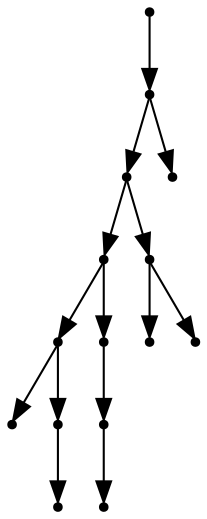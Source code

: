 digraph {
  14 [shape=point];
  13 [shape=point];
  11 [shape=point];
  7 [shape=point];
  3 [shape=point];
  0 [shape=point];
  2 [shape=point];
  1 [shape=point];
  6 [shape=point];
  5 [shape=point];
  4 [shape=point];
  10 [shape=point];
  8 [shape=point];
  9 [shape=point];
  12 [shape=point];
14 -> 13;
13 -> 11;
11 -> 7;
7 -> 3;
3 -> 0;
3 -> 2;
2 -> 1;
7 -> 6;
6 -> 5;
5 -> 4;
11 -> 10;
10 -> 8;
10 -> 9;
13 -> 12;
}
